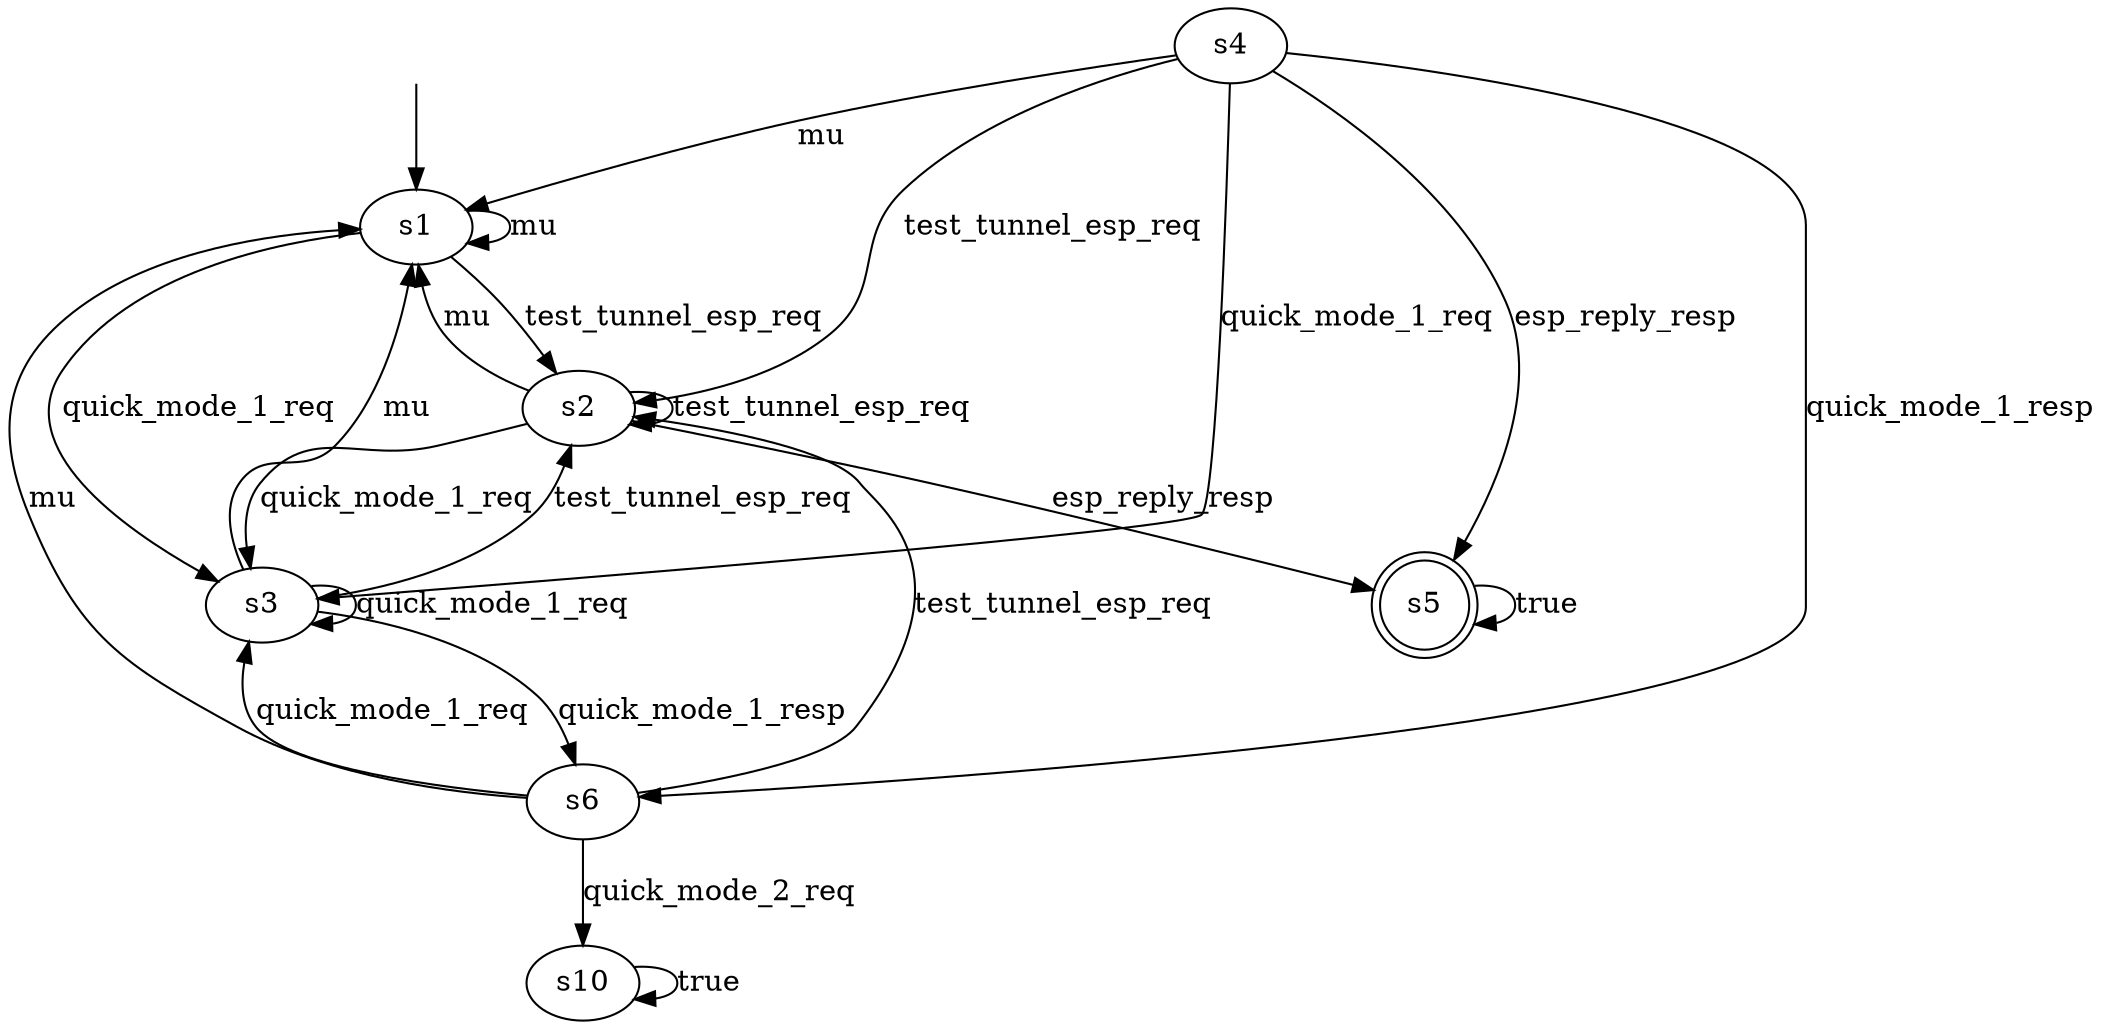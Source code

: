 digraph formula_13 {
s1 [label="s1"];
s2 [label="s2"];
s3 [label="s3"];
s4 [label="s4"];
s5 [label="s5", shape=doublecircle];
s6 [label="s6"];
s10 [label="s10"];
s1 -> s1  [label="mu"];
s1 -> s2  [label="test_tunnel_esp_req"];
s1 -> s3  [label="quick_mode_1_req"];
s2 -> s1  [label="mu"];
s2 -> s5  [label="esp_reply_resp"];
s2 -> s2  [label="test_tunnel_esp_req"];
s2 -> s3  [label="quick_mode_1_req"];
s3 -> s1  [label="mu"];
s3 -> s2  [label="test_tunnel_esp_req"];
s3 -> s6  [label="quick_mode_1_resp"];
s3 -> s3  [label="quick_mode_1_req"];
s4 -> s1  [label="mu"];
s4 -> s5  [label="esp_reply_resp"];
s4 -> s2  [label="test_tunnel_esp_req"];
s4 -> s6  [label="quick_mode_1_resp"];
s4 -> s3  [label="quick_mode_1_req"];
s5 -> s5  [label="true"];
s6 -> s1  [label="mu"];
s6 -> s2  [label="test_tunnel_esp_req"];
s6 -> s10  [label="quick_mode_2_req"];
s6 -> s3  [label="quick_mode_1_req"];
s10 -> s10  [label="true"];
__start0 [label="", shape=none];
__start0 -> s1  [label=""];
}
